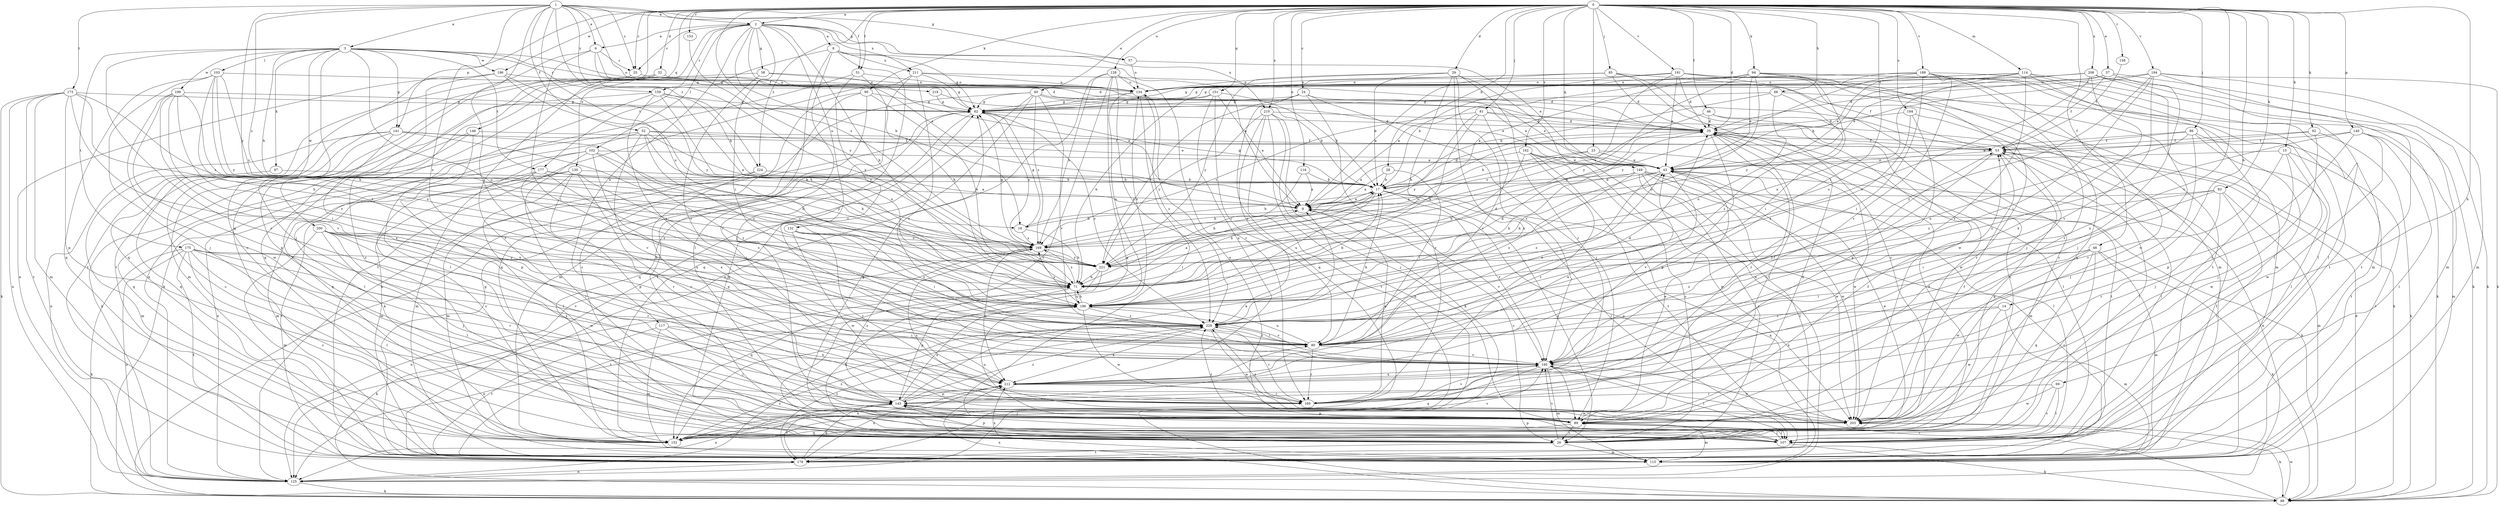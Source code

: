 strict digraph  {
0;
1;
2;
3;
6;
8;
9;
14;
15;
16;
17;
23;
24;
25;
26;
28;
29;
32;
35;
37;
40;
43;
46;
48;
51;
52;
53;
57;
58;
62;
66;
69;
71;
80;
81;
85;
86;
89;
90;
92;
93;
94;
97;
98;
102;
103;
107;
114;
115;
116;
117;
125;
128;
130;
132;
134;
140;
141;
143;
148;
149;
151;
152;
153;
158;
159;
160;
162;
169;
173;
175;
177;
178;
184;
186;
188;
191;
194;
195;
196;
199;
200;
203;
208;
210;
211;
212;
218;
221;
224;
229;
0 -> 2  [label=a];
0 -> 14  [label=b];
0 -> 15  [label=b];
0 -> 23  [label=c];
0 -> 24  [label=c];
0 -> 25  [label=c];
0 -> 28  [label=d];
0 -> 29  [label=d];
0 -> 32  [label=d];
0 -> 35  [label=d];
0 -> 37  [label=e];
0 -> 40  [label=e];
0 -> 46  [label=f];
0 -> 48  [label=f];
0 -> 51  [label=f];
0 -> 66  [label=h];
0 -> 69  [label=h];
0 -> 80  [label=i];
0 -> 81  [label=j];
0 -> 85  [label=j];
0 -> 86  [label=j];
0 -> 90  [label=k];
0 -> 92  [label=k];
0 -> 93  [label=k];
0 -> 94  [label=k];
0 -> 114  [label=m];
0 -> 116  [label=n];
0 -> 128  [label=o];
0 -> 140  [label=p];
0 -> 141  [label=p];
0 -> 148  [label=q];
0 -> 149  [label=q];
0 -> 151  [label=q];
0 -> 152  [label=q];
0 -> 153  [label=r];
0 -> 158  [label=r];
0 -> 162  [label=s];
0 -> 169  [label=s];
0 -> 184  [label=u];
0 -> 188  [label=v];
0 -> 191  [label=v];
0 -> 194  [label=v];
0 -> 195  [label=v];
0 -> 196  [label=w];
0 -> 208  [label=x];
0 -> 210  [label=x];
0 -> 224  [label=z];
1 -> 2  [label=a];
1 -> 3  [label=a];
1 -> 6  [label=a];
1 -> 25  [label=c];
1 -> 51  [label=f];
1 -> 52  [label=f];
1 -> 53  [label=f];
1 -> 57  [label=g];
1 -> 80  [label=i];
1 -> 169  [label=s];
1 -> 173  [label=t];
1 -> 186  [label=u];
1 -> 218  [label=y];
1 -> 221  [label=y];
1 -> 224  [label=z];
1 -> 229  [label=z];
2 -> 6  [label=a];
2 -> 8  [label=a];
2 -> 9  [label=a];
2 -> 16  [label=b];
2 -> 25  [label=c];
2 -> 57  [label=g];
2 -> 58  [label=g];
2 -> 71  [label=h];
2 -> 80  [label=i];
2 -> 102  [label=l];
2 -> 117  [label=n];
2 -> 130  [label=o];
2 -> 132  [label=o];
2 -> 159  [label=r];
2 -> 210  [label=x];
2 -> 211  [label=x];
3 -> 16  [label=b];
3 -> 35  [label=d];
3 -> 89  [label=j];
3 -> 97  [label=k];
3 -> 103  [label=l];
3 -> 134  [label=o];
3 -> 141  [label=p];
3 -> 159  [label=r];
3 -> 160  [label=r];
3 -> 175  [label=t];
3 -> 177  [label=t];
3 -> 186  [label=u];
3 -> 196  [label=w];
3 -> 199  [label=w];
3 -> 200  [label=w];
6 -> 25  [label=c];
6 -> 26  [label=c];
6 -> 35  [label=d];
6 -> 62  [label=g];
6 -> 80  [label=i];
8 -> 9  [label=a];
8 -> 62  [label=g];
8 -> 89  [label=j];
8 -> 107  [label=l];
8 -> 160  [label=r];
8 -> 177  [label=t];
8 -> 211  [label=x];
9 -> 16  [label=b];
9 -> 26  [label=c];
9 -> 195  [label=v];
14 -> 115  [label=m];
14 -> 203  [label=w];
14 -> 212  [label=x];
14 -> 229  [label=z];
15 -> 43  [label=e];
15 -> 89  [label=j];
15 -> 178  [label=t];
15 -> 195  [label=v];
15 -> 203  [label=w];
16 -> 17  [label=b];
16 -> 62  [label=g];
16 -> 71  [label=h];
16 -> 169  [label=s];
17 -> 9  [label=a];
17 -> 26  [label=c];
17 -> 35  [label=d];
17 -> 62  [label=g];
17 -> 71  [label=h];
17 -> 107  [label=l];
17 -> 125  [label=n];
17 -> 186  [label=u];
17 -> 195  [label=v];
23 -> 17  [label=b];
23 -> 43  [label=e];
23 -> 169  [label=s];
23 -> 203  [label=w];
24 -> 43  [label=e];
24 -> 62  [label=g];
24 -> 89  [label=j];
24 -> 152  [label=q];
24 -> 160  [label=r];
24 -> 221  [label=y];
25 -> 134  [label=o];
25 -> 178  [label=t];
25 -> 221  [label=y];
26 -> 35  [label=d];
26 -> 53  [label=f];
26 -> 62  [label=g];
26 -> 71  [label=h];
26 -> 115  [label=m];
26 -> 143  [label=p];
26 -> 178  [label=t];
26 -> 195  [label=v];
28 -> 9  [label=a];
28 -> 17  [label=b];
28 -> 80  [label=i];
29 -> 17  [label=b];
29 -> 71  [label=h];
29 -> 125  [label=n];
29 -> 134  [label=o];
29 -> 160  [label=r];
29 -> 195  [label=v];
29 -> 212  [label=x];
29 -> 221  [label=y];
32 -> 26  [label=c];
32 -> 134  [label=o];
32 -> 152  [label=q];
32 -> 160  [label=r];
32 -> 178  [label=t];
35 -> 53  [label=f];
35 -> 89  [label=j];
35 -> 107  [label=l];
35 -> 143  [label=p];
35 -> 160  [label=r];
35 -> 178  [label=t];
37 -> 35  [label=d];
37 -> 53  [label=f];
37 -> 115  [label=m];
37 -> 134  [label=o];
37 -> 212  [label=x];
40 -> 17  [label=b];
40 -> 43  [label=e];
40 -> 62  [label=g];
40 -> 125  [label=n];
40 -> 152  [label=q];
40 -> 169  [label=s];
40 -> 178  [label=t];
40 -> 195  [label=v];
43 -> 17  [label=b];
43 -> 71  [label=h];
43 -> 107  [label=l];
43 -> 195  [label=v];
43 -> 203  [label=w];
43 -> 229  [label=z];
46 -> 26  [label=c];
46 -> 35  [label=d];
46 -> 169  [label=s];
46 -> 203  [label=w];
48 -> 26  [label=c];
48 -> 80  [label=i];
48 -> 98  [label=k];
48 -> 115  [label=m];
48 -> 152  [label=q];
48 -> 203  [label=w];
48 -> 221  [label=y];
48 -> 229  [label=z];
51 -> 71  [label=h];
51 -> 98  [label=k];
51 -> 134  [label=o];
51 -> 195  [label=v];
52 -> 9  [label=a];
52 -> 43  [label=e];
52 -> 53  [label=f];
52 -> 71  [label=h];
52 -> 107  [label=l];
52 -> 152  [label=q];
52 -> 186  [label=u];
52 -> 195  [label=v];
53 -> 43  [label=e];
53 -> 107  [label=l];
53 -> 152  [label=q];
53 -> 160  [label=r];
57 -> 43  [label=e];
57 -> 134  [label=o];
58 -> 9  [label=a];
58 -> 125  [label=n];
58 -> 134  [label=o];
58 -> 195  [label=v];
62 -> 35  [label=d];
62 -> 98  [label=k];
62 -> 152  [label=q];
62 -> 169  [label=s];
62 -> 229  [label=z];
66 -> 17  [label=b];
66 -> 62  [label=g];
66 -> 98  [label=k];
66 -> 186  [label=u];
66 -> 229  [label=z];
69 -> 26  [label=c];
69 -> 107  [label=l];
69 -> 160  [label=r];
69 -> 203  [label=w];
71 -> 9  [label=a];
71 -> 35  [label=d];
71 -> 98  [label=k];
71 -> 143  [label=p];
71 -> 169  [label=s];
71 -> 186  [label=u];
80 -> 17  [label=b];
80 -> 35  [label=d];
80 -> 43  [label=e];
80 -> 160  [label=r];
80 -> 186  [label=u];
80 -> 195  [label=v];
80 -> 229  [label=z];
81 -> 35  [label=d];
81 -> 71  [label=h];
81 -> 80  [label=i];
81 -> 98  [label=k];
81 -> 169  [label=s];
81 -> 221  [label=y];
85 -> 9  [label=a];
85 -> 26  [label=c];
85 -> 35  [label=d];
85 -> 62  [label=g];
85 -> 115  [label=m];
85 -> 134  [label=o];
85 -> 203  [label=w];
86 -> 43  [label=e];
86 -> 53  [label=f];
86 -> 89  [label=j];
86 -> 107  [label=l];
86 -> 178  [label=t];
86 -> 186  [label=u];
89 -> 26  [label=c];
89 -> 35  [label=d];
89 -> 43  [label=e];
89 -> 53  [label=f];
89 -> 107  [label=l];
89 -> 115  [label=m];
89 -> 134  [label=o];
89 -> 152  [label=q];
89 -> 186  [label=u];
89 -> 229  [label=z];
90 -> 26  [label=c];
90 -> 62  [label=g];
90 -> 71  [label=h];
90 -> 115  [label=m];
90 -> 152  [label=q];
92 -> 53  [label=f];
92 -> 89  [label=j];
92 -> 98  [label=k];
92 -> 169  [label=s];
93 -> 9  [label=a];
93 -> 80  [label=i];
93 -> 107  [label=l];
93 -> 115  [label=m];
93 -> 160  [label=r];
93 -> 221  [label=y];
94 -> 9  [label=a];
94 -> 17  [label=b];
94 -> 43  [label=e];
94 -> 80  [label=i];
94 -> 89  [label=j];
94 -> 107  [label=l];
94 -> 134  [label=o];
94 -> 152  [label=q];
94 -> 178  [label=t];
94 -> 186  [label=u];
94 -> 221  [label=y];
97 -> 17  [label=b];
97 -> 115  [label=m];
98 -> 35  [label=d];
98 -> 195  [label=v];
98 -> 203  [label=w];
98 -> 212  [label=x];
102 -> 43  [label=e];
102 -> 107  [label=l];
102 -> 115  [label=m];
102 -> 125  [label=n];
102 -> 212  [label=x];
102 -> 221  [label=y];
102 -> 229  [label=z];
103 -> 71  [label=h];
103 -> 89  [label=j];
103 -> 134  [label=o];
103 -> 152  [label=q];
103 -> 169  [label=s];
103 -> 221  [label=y];
103 -> 229  [label=z];
107 -> 62  [label=g];
107 -> 89  [label=j];
107 -> 98  [label=k];
107 -> 143  [label=p];
114 -> 26  [label=c];
114 -> 43  [label=e];
114 -> 98  [label=k];
114 -> 107  [label=l];
114 -> 134  [label=o];
114 -> 186  [label=u];
114 -> 195  [label=v];
114 -> 221  [label=y];
115 -> 212  [label=x];
116 -> 9  [label=a];
116 -> 17  [label=b];
116 -> 71  [label=h];
117 -> 80  [label=i];
117 -> 89  [label=j];
117 -> 115  [label=m];
117 -> 178  [label=t];
117 -> 212  [label=x];
125 -> 43  [label=e];
125 -> 98  [label=k];
125 -> 229  [label=z];
128 -> 26  [label=c];
128 -> 125  [label=n];
128 -> 134  [label=o];
128 -> 152  [label=q];
128 -> 160  [label=r];
128 -> 169  [label=s];
128 -> 229  [label=z];
130 -> 17  [label=b];
130 -> 107  [label=l];
130 -> 115  [label=m];
130 -> 143  [label=p];
130 -> 160  [label=r];
130 -> 178  [label=t];
130 -> 229  [label=z];
132 -> 80  [label=i];
132 -> 160  [label=r];
132 -> 169  [label=s];
132 -> 203  [label=w];
132 -> 229  [label=z];
134 -> 62  [label=g];
134 -> 107  [label=l];
134 -> 186  [label=u];
134 -> 229  [label=z];
140 -> 53  [label=f];
140 -> 107  [label=l];
140 -> 115  [label=m];
140 -> 143  [label=p];
140 -> 203  [label=w];
140 -> 229  [label=z];
141 -> 26  [label=c];
141 -> 53  [label=f];
141 -> 71  [label=h];
141 -> 125  [label=n];
141 -> 152  [label=q];
141 -> 186  [label=u];
141 -> 212  [label=x];
143 -> 9  [label=a];
143 -> 89  [label=j];
143 -> 125  [label=n];
143 -> 169  [label=s];
143 -> 178  [label=t];
143 -> 186  [label=u];
143 -> 203  [label=w];
143 -> 229  [label=z];
148 -> 53  [label=f];
148 -> 125  [label=n];
148 -> 143  [label=p];
148 -> 152  [label=q];
149 -> 17  [label=b];
149 -> 26  [label=c];
149 -> 71  [label=h];
149 -> 98  [label=k];
149 -> 115  [label=m];
149 -> 178  [label=t];
149 -> 203  [label=w];
149 -> 229  [label=z];
151 -> 9  [label=a];
151 -> 17  [label=b];
151 -> 62  [label=g];
151 -> 71  [label=h];
151 -> 80  [label=i];
151 -> 212  [label=x];
152 -> 43  [label=e];
152 -> 195  [label=v];
152 -> 212  [label=x];
152 -> 229  [label=z];
153 -> 221  [label=y];
158 -> 53  [label=f];
159 -> 17  [label=b];
159 -> 62  [label=g];
159 -> 80  [label=i];
159 -> 107  [label=l];
159 -> 115  [label=m];
159 -> 186  [label=u];
159 -> 221  [label=y];
160 -> 9  [label=a];
160 -> 195  [label=v];
162 -> 9  [label=a];
162 -> 26  [label=c];
162 -> 43  [label=e];
162 -> 71  [label=h];
162 -> 160  [label=r];
162 -> 178  [label=t];
162 -> 203  [label=w];
169 -> 17  [label=b];
169 -> 62  [label=g];
169 -> 125  [label=n];
169 -> 212  [label=x];
169 -> 221  [label=y];
173 -> 62  [label=g];
173 -> 71  [label=h];
173 -> 98  [label=k];
173 -> 115  [label=m];
173 -> 125  [label=n];
173 -> 143  [label=p];
173 -> 169  [label=s];
173 -> 178  [label=t];
173 -> 195  [label=v];
175 -> 26  [label=c];
175 -> 98  [label=k];
175 -> 107  [label=l];
175 -> 125  [label=n];
175 -> 160  [label=r];
175 -> 178  [label=t];
175 -> 195  [label=v];
175 -> 212  [label=x];
175 -> 221  [label=y];
177 -> 9  [label=a];
177 -> 17  [label=b];
177 -> 26  [label=c];
177 -> 80  [label=i];
177 -> 115  [label=m];
177 -> 160  [label=r];
178 -> 53  [label=f];
178 -> 62  [label=g];
178 -> 125  [label=n];
178 -> 143  [label=p];
178 -> 212  [label=x];
184 -> 35  [label=d];
184 -> 143  [label=p];
184 -> 160  [label=r];
184 -> 229  [label=z];
186 -> 17  [label=b];
186 -> 35  [label=d];
186 -> 71  [label=h];
186 -> 125  [label=n];
186 -> 134  [label=o];
186 -> 169  [label=s];
186 -> 195  [label=v];
186 -> 203  [label=w];
186 -> 229  [label=z];
188 -> 62  [label=g];
188 -> 80  [label=i];
188 -> 107  [label=l];
188 -> 134  [label=o];
188 -> 160  [label=r];
188 -> 195  [label=v];
188 -> 203  [label=w];
188 -> 221  [label=y];
191 -> 9  [label=a];
191 -> 26  [label=c];
191 -> 35  [label=d];
191 -> 43  [label=e];
191 -> 53  [label=f];
191 -> 115  [label=m];
191 -> 134  [label=o];
191 -> 169  [label=s];
191 -> 178  [label=t];
194 -> 17  [label=b];
194 -> 80  [label=i];
194 -> 98  [label=k];
194 -> 115  [label=m];
194 -> 134  [label=o];
194 -> 178  [label=t];
194 -> 195  [label=v];
194 -> 229  [label=z];
195 -> 53  [label=f];
195 -> 89  [label=j];
195 -> 107  [label=l];
195 -> 115  [label=m];
195 -> 152  [label=q];
195 -> 203  [label=w];
195 -> 212  [label=x];
196 -> 71  [label=h];
196 -> 107  [label=l];
196 -> 125  [label=n];
196 -> 134  [label=o];
196 -> 152  [label=q];
196 -> 221  [label=y];
199 -> 62  [label=g];
199 -> 80  [label=i];
199 -> 143  [label=p];
199 -> 186  [label=u];
199 -> 203  [label=w];
199 -> 212  [label=x];
199 -> 229  [label=z];
200 -> 71  [label=h];
200 -> 89  [label=j];
200 -> 107  [label=l];
200 -> 115  [label=m];
200 -> 160  [label=r];
200 -> 169  [label=s];
200 -> 186  [label=u];
200 -> 203  [label=w];
203 -> 9  [label=a];
203 -> 53  [label=f];
203 -> 98  [label=k];
203 -> 143  [label=p];
203 -> 169  [label=s];
203 -> 229  [label=z];
208 -> 43  [label=e];
208 -> 62  [label=g];
208 -> 89  [label=j];
208 -> 98  [label=k];
208 -> 115  [label=m];
208 -> 134  [label=o];
208 -> 186  [label=u];
208 -> 212  [label=x];
210 -> 35  [label=d];
210 -> 89  [label=j];
210 -> 98  [label=k];
210 -> 125  [label=n];
210 -> 178  [label=t];
210 -> 221  [label=y];
210 -> 229  [label=z];
211 -> 35  [label=d];
211 -> 62  [label=g];
211 -> 107  [label=l];
211 -> 134  [label=o];
211 -> 178  [label=t];
211 -> 195  [label=v];
212 -> 43  [label=e];
212 -> 80  [label=i];
212 -> 143  [label=p];
212 -> 160  [label=r];
218 -> 43  [label=e];
218 -> 62  [label=g];
221 -> 71  [label=h];
221 -> 152  [label=q];
221 -> 178  [label=t];
224 -> 17  [label=b];
224 -> 115  [label=m];
224 -> 143  [label=p];
229 -> 80  [label=i];
229 -> 160  [label=r];
229 -> 178  [label=t];
229 -> 203  [label=w];
229 -> 212  [label=x];
}

